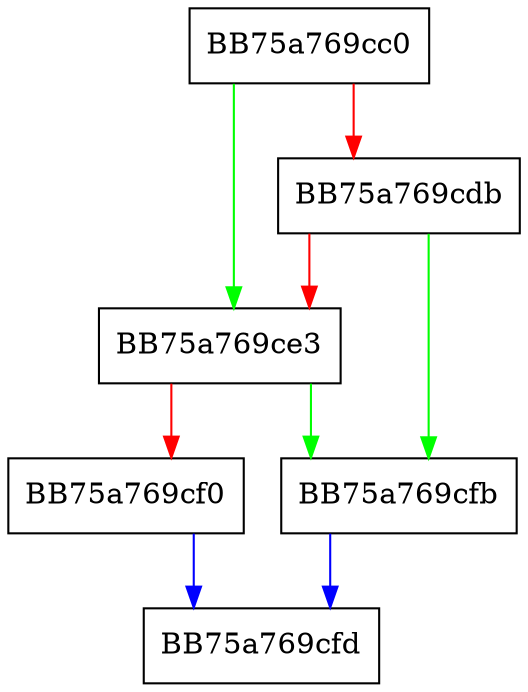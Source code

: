 digraph armadillo_ismine {
  node [shape="box"];
  graph [splines=ortho];
  BB75a769cc0 -> BB75a769ce3 [color="green"];
  BB75a769cc0 -> BB75a769cdb [color="red"];
  BB75a769cdb -> BB75a769cfb [color="green"];
  BB75a769cdb -> BB75a769ce3 [color="red"];
  BB75a769ce3 -> BB75a769cfb [color="green"];
  BB75a769ce3 -> BB75a769cf0 [color="red"];
  BB75a769cf0 -> BB75a769cfd [color="blue"];
  BB75a769cfb -> BB75a769cfd [color="blue"];
}